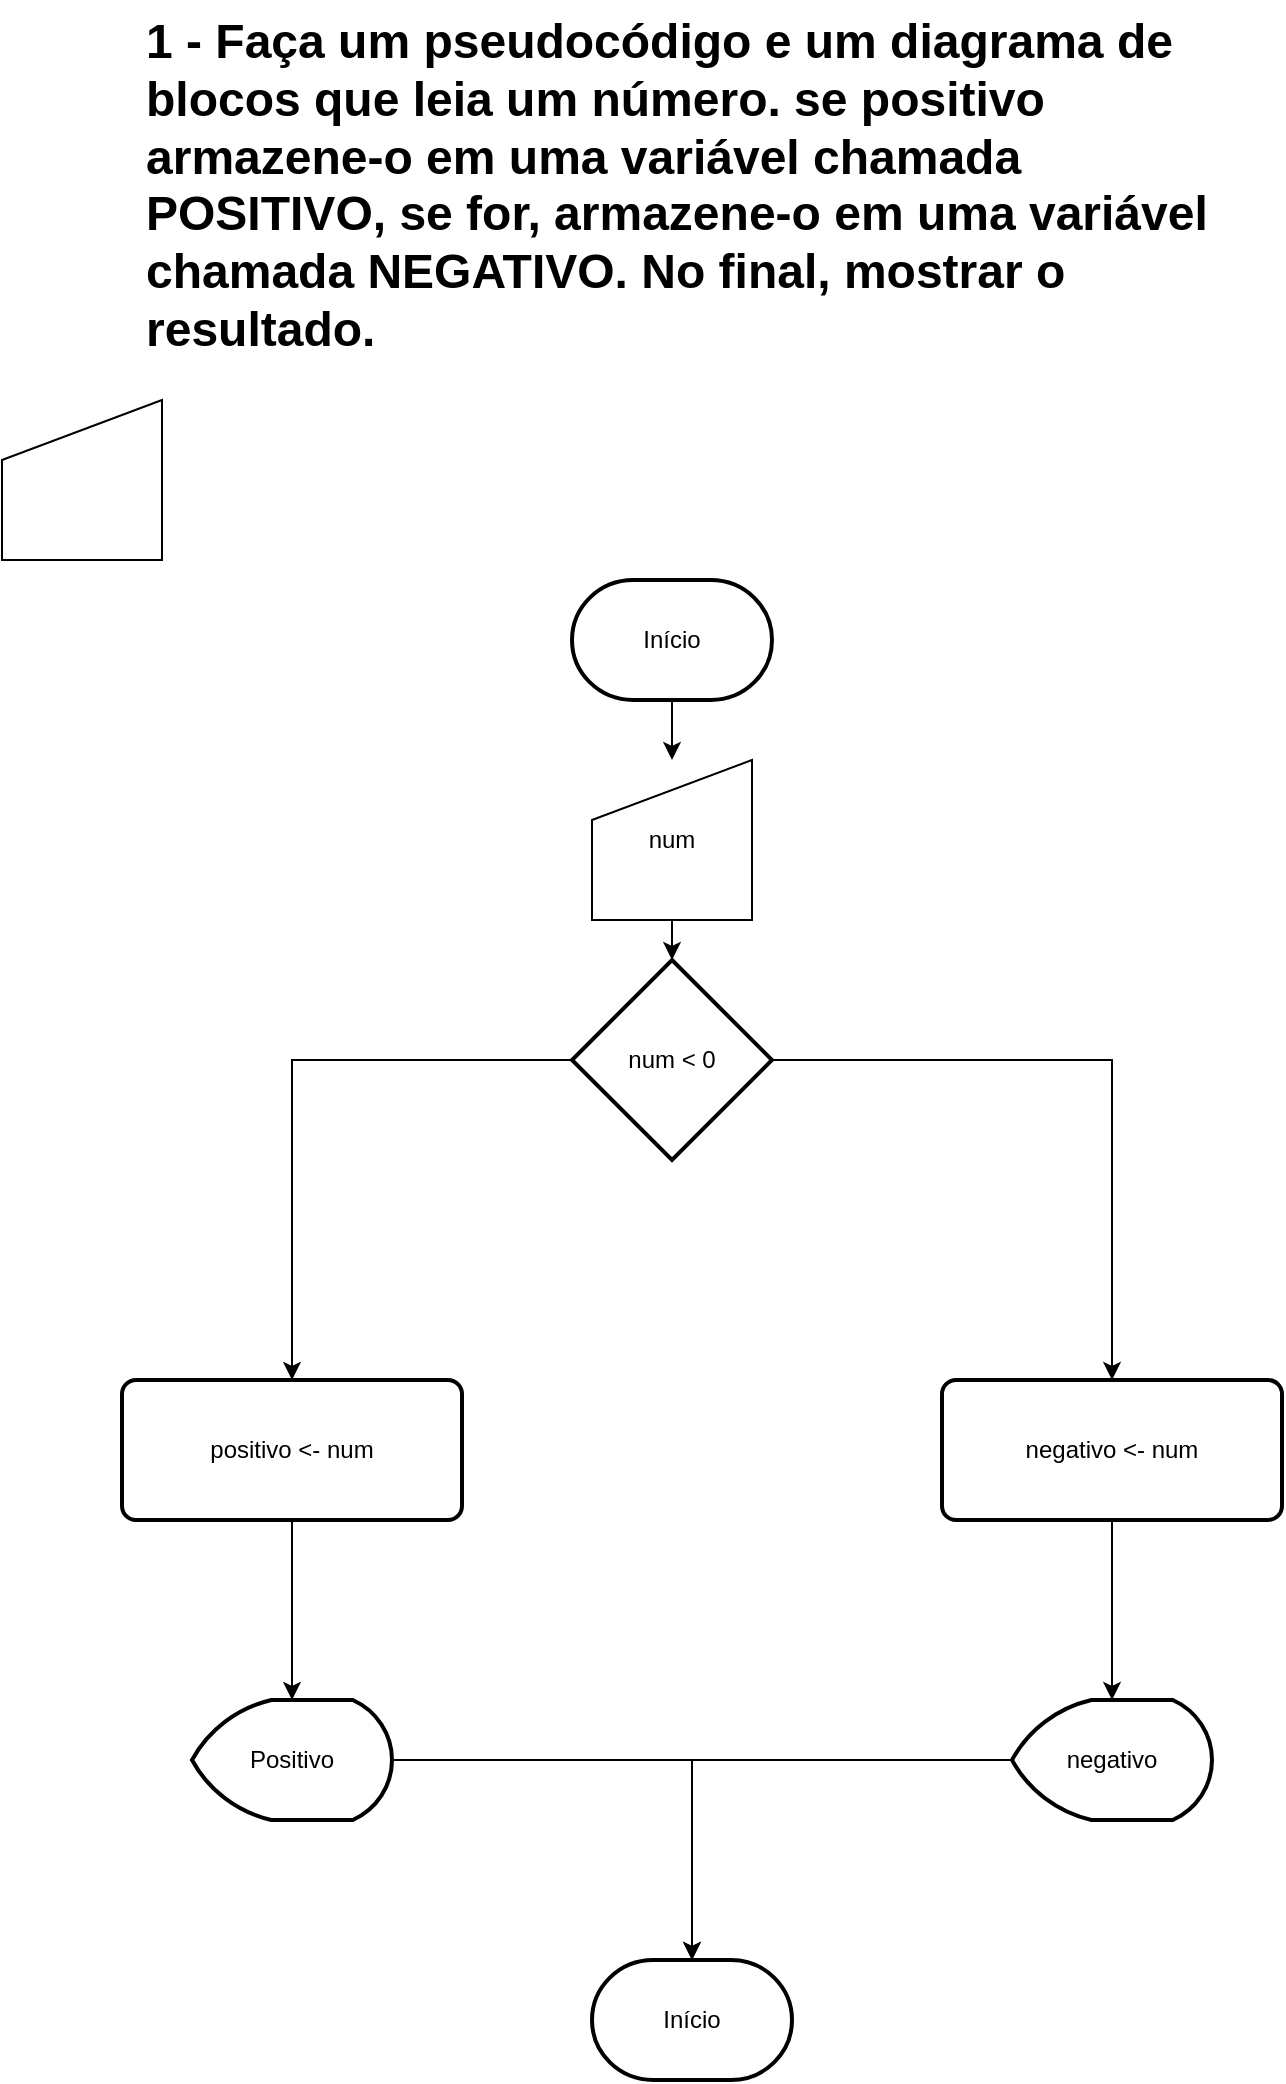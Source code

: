 <mxfile version="27.0.6">
  <diagram name="Page-1" id="vwzElEV9mMVuuLXDs1yB">
    <mxGraphModel dx="1426" dy="743" grid="1" gridSize="10" guides="1" tooltips="1" connect="1" arrows="1" fold="1" page="1" pageScale="1" pageWidth="850" pageHeight="1100" math="0" shadow="0">
      <root>
        <mxCell id="0" />
        <mxCell id="1" parent="0" />
        <mxCell id="18WC10lnvHGb9KURgrPZ-2" value="&lt;h1 style=&quot;margin-top: 0px;&quot;&gt;1 - Faça um pseudocódigo e um diagrama de blocos que leia um número. se positivo armazene-o em uma variável chamada POSITIVO, se for, armazene-o em uma variável chamada NEGATIVO. No final, mostrar o resultado.&lt;/h1&gt;" style="text;html=1;whiteSpace=wrap;overflow=hidden;rounded=0;" vertex="1" parent="1">
          <mxGeometry x="160" y="30" width="550" height="230" as="geometry" />
        </mxCell>
        <mxCell id="18WC10lnvHGb9KURgrPZ-3" value="" style="shape=manualInput;whiteSpace=wrap;html=1;" vertex="1" parent="1">
          <mxGeometry x="90" y="230" width="80" height="80" as="geometry" />
        </mxCell>
        <mxCell id="18WC10lnvHGb9KURgrPZ-12" style="edgeStyle=orthogonalEdgeStyle;rounded=0;orthogonalLoop=1;jettySize=auto;html=1;" edge="1" parent="1" source="18WC10lnvHGb9KURgrPZ-5" target="18WC10lnvHGb9KURgrPZ-11">
          <mxGeometry relative="1" as="geometry" />
        </mxCell>
        <mxCell id="18WC10lnvHGb9KURgrPZ-14" style="edgeStyle=orthogonalEdgeStyle;rounded=0;orthogonalLoop=1;jettySize=auto;html=1;" edge="1" parent="1" source="18WC10lnvHGb9KURgrPZ-5" target="18WC10lnvHGb9KURgrPZ-13">
          <mxGeometry relative="1" as="geometry" />
        </mxCell>
        <mxCell id="18WC10lnvHGb9KURgrPZ-5" value="num &amp;lt; 0" style="strokeWidth=2;html=1;shape=mxgraph.flowchart.decision;whiteSpace=wrap;" vertex="1" parent="1">
          <mxGeometry x="375" y="510" width="100" height="100" as="geometry" />
        </mxCell>
        <mxCell id="18WC10lnvHGb9KURgrPZ-6" value="Positivo" style="strokeWidth=2;html=1;shape=mxgraph.flowchart.display;whiteSpace=wrap;" vertex="1" parent="1">
          <mxGeometry x="185" y="880" width="100" height="60" as="geometry" />
        </mxCell>
        <mxCell id="18WC10lnvHGb9KURgrPZ-9" value="" style="edgeStyle=orthogonalEdgeStyle;rounded=0;orthogonalLoop=1;jettySize=auto;html=1;" edge="1" parent="1" source="18WC10lnvHGb9KURgrPZ-7" target="18WC10lnvHGb9KURgrPZ-8">
          <mxGeometry relative="1" as="geometry" />
        </mxCell>
        <mxCell id="18WC10lnvHGb9KURgrPZ-7" value="Início" style="strokeWidth=2;html=1;shape=mxgraph.flowchart.terminator;whiteSpace=wrap;" vertex="1" parent="1">
          <mxGeometry x="375" y="320" width="100" height="60" as="geometry" />
        </mxCell>
        <mxCell id="18WC10lnvHGb9KURgrPZ-10" value="" style="edgeStyle=orthogonalEdgeStyle;rounded=0;orthogonalLoop=1;jettySize=auto;html=1;" edge="1" parent="1" source="18WC10lnvHGb9KURgrPZ-8" target="18WC10lnvHGb9KURgrPZ-5">
          <mxGeometry relative="1" as="geometry" />
        </mxCell>
        <mxCell id="18WC10lnvHGb9KURgrPZ-8" value="num" style="shape=manualInput;whiteSpace=wrap;html=1;" vertex="1" parent="1">
          <mxGeometry x="385" y="410" width="80" height="80" as="geometry" />
        </mxCell>
        <mxCell id="18WC10lnvHGb9KURgrPZ-17" value="" style="edgeStyle=orthogonalEdgeStyle;rounded=0;orthogonalLoop=1;jettySize=auto;html=1;" edge="1" parent="1" source="18WC10lnvHGb9KURgrPZ-11" target="18WC10lnvHGb9KURgrPZ-16">
          <mxGeometry relative="1" as="geometry" />
        </mxCell>
        <mxCell id="18WC10lnvHGb9KURgrPZ-11" value="negativo &amp;lt;- num" style="rounded=1;whiteSpace=wrap;html=1;absoluteArcSize=1;arcSize=14;strokeWidth=2;" vertex="1" parent="1">
          <mxGeometry x="560" y="720" width="170" height="70" as="geometry" />
        </mxCell>
        <mxCell id="18WC10lnvHGb9KURgrPZ-15" style="edgeStyle=orthogonalEdgeStyle;rounded=0;orthogonalLoop=1;jettySize=auto;html=1;" edge="1" parent="1" source="18WC10lnvHGb9KURgrPZ-13" target="18WC10lnvHGb9KURgrPZ-6">
          <mxGeometry relative="1" as="geometry" />
        </mxCell>
        <mxCell id="18WC10lnvHGb9KURgrPZ-13" value="positivo &amp;lt;- num" style="rounded=1;whiteSpace=wrap;html=1;absoluteArcSize=1;arcSize=14;strokeWidth=2;" vertex="1" parent="1">
          <mxGeometry x="150" y="720" width="170" height="70" as="geometry" />
        </mxCell>
        <mxCell id="18WC10lnvHGb9KURgrPZ-16" value="negativo" style="strokeWidth=2;html=1;shape=mxgraph.flowchart.display;whiteSpace=wrap;" vertex="1" parent="1">
          <mxGeometry x="595" y="880" width="100" height="60" as="geometry" />
        </mxCell>
        <mxCell id="18WC10lnvHGb9KURgrPZ-18" value="Início" style="strokeWidth=2;html=1;shape=mxgraph.flowchart.terminator;whiteSpace=wrap;" vertex="1" parent="1">
          <mxGeometry x="385" y="1010" width="100" height="60" as="geometry" />
        </mxCell>
        <mxCell id="18WC10lnvHGb9KURgrPZ-19" style="edgeStyle=orthogonalEdgeStyle;rounded=0;orthogonalLoop=1;jettySize=auto;html=1;entryX=0.5;entryY=0;entryDx=0;entryDy=0;entryPerimeter=0;" edge="1" parent="1" source="18WC10lnvHGb9KURgrPZ-16" target="18WC10lnvHGb9KURgrPZ-18">
          <mxGeometry relative="1" as="geometry" />
        </mxCell>
        <mxCell id="18WC10lnvHGb9KURgrPZ-21" style="edgeStyle=orthogonalEdgeStyle;rounded=0;orthogonalLoop=1;jettySize=auto;html=1;entryX=0.5;entryY=0;entryDx=0;entryDy=0;entryPerimeter=0;" edge="1" parent="1" source="18WC10lnvHGb9KURgrPZ-6" target="18WC10lnvHGb9KURgrPZ-18">
          <mxGeometry relative="1" as="geometry" />
        </mxCell>
      </root>
    </mxGraphModel>
  </diagram>
</mxfile>
